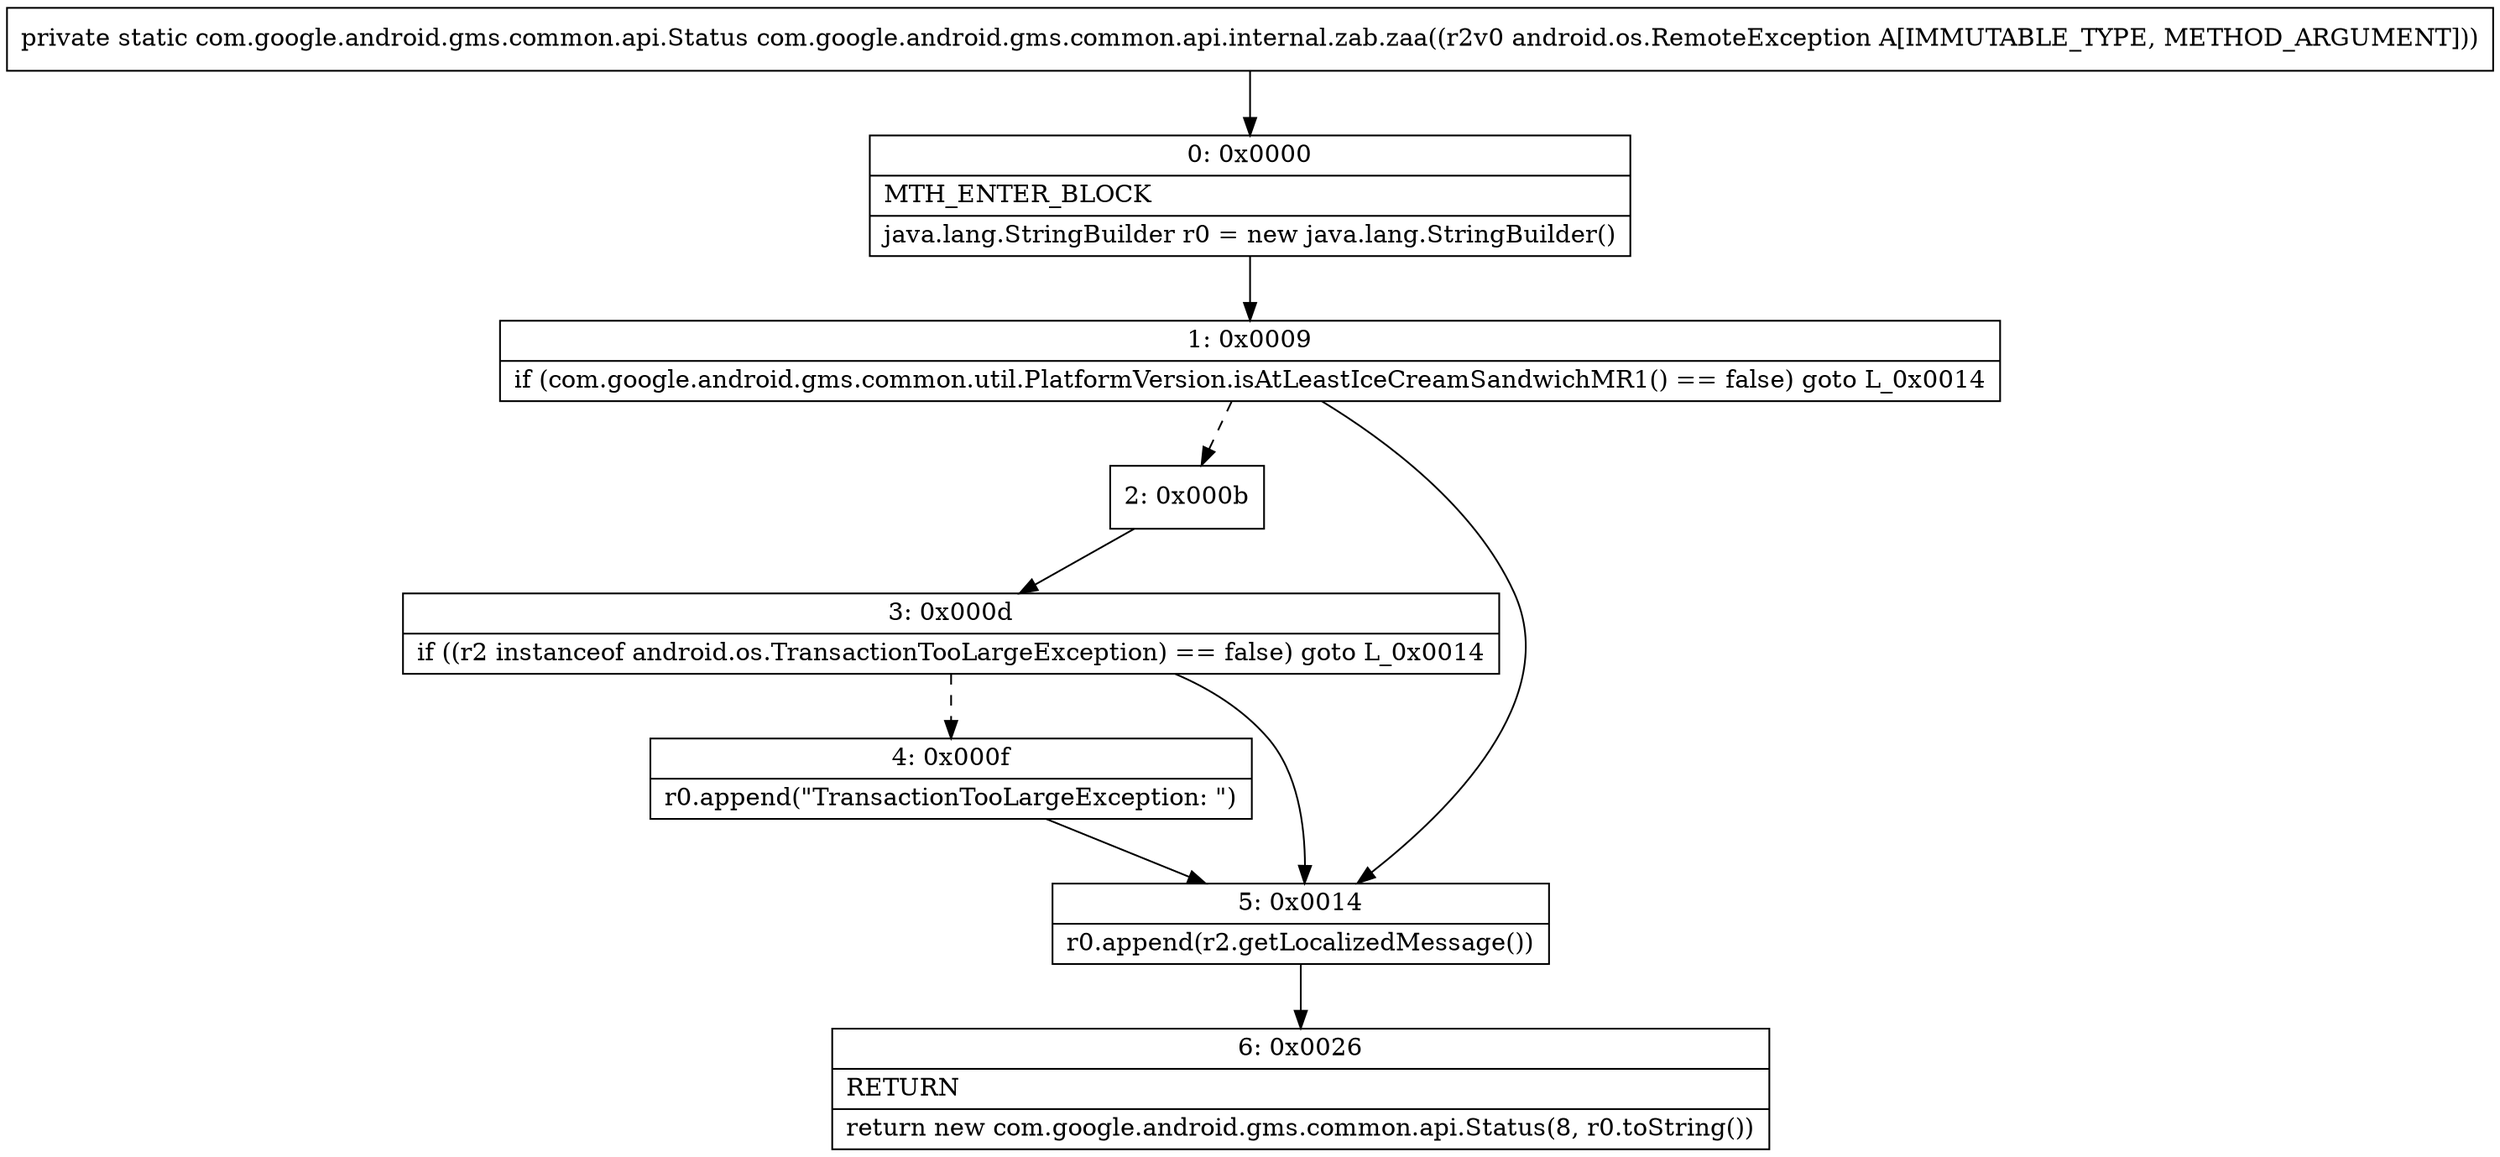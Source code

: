 digraph "CFG forcom.google.android.gms.common.api.internal.zab.zaa(Landroid\/os\/RemoteException;)Lcom\/google\/android\/gms\/common\/api\/Status;" {
Node_0 [shape=record,label="{0\:\ 0x0000|MTH_ENTER_BLOCK\l|java.lang.StringBuilder r0 = new java.lang.StringBuilder()\l}"];
Node_1 [shape=record,label="{1\:\ 0x0009|if (com.google.android.gms.common.util.PlatformVersion.isAtLeastIceCreamSandwichMR1() == false) goto L_0x0014\l}"];
Node_2 [shape=record,label="{2\:\ 0x000b}"];
Node_3 [shape=record,label="{3\:\ 0x000d|if ((r2 instanceof android.os.TransactionTooLargeException) == false) goto L_0x0014\l}"];
Node_4 [shape=record,label="{4\:\ 0x000f|r0.append(\"TransactionTooLargeException: \")\l}"];
Node_5 [shape=record,label="{5\:\ 0x0014|r0.append(r2.getLocalizedMessage())\l}"];
Node_6 [shape=record,label="{6\:\ 0x0026|RETURN\l|return new com.google.android.gms.common.api.Status(8, r0.toString())\l}"];
MethodNode[shape=record,label="{private static com.google.android.gms.common.api.Status com.google.android.gms.common.api.internal.zab.zaa((r2v0 android.os.RemoteException A[IMMUTABLE_TYPE, METHOD_ARGUMENT])) }"];
MethodNode -> Node_0;
Node_0 -> Node_1;
Node_1 -> Node_2[style=dashed];
Node_1 -> Node_5;
Node_2 -> Node_3;
Node_3 -> Node_4[style=dashed];
Node_3 -> Node_5;
Node_4 -> Node_5;
Node_5 -> Node_6;
}

